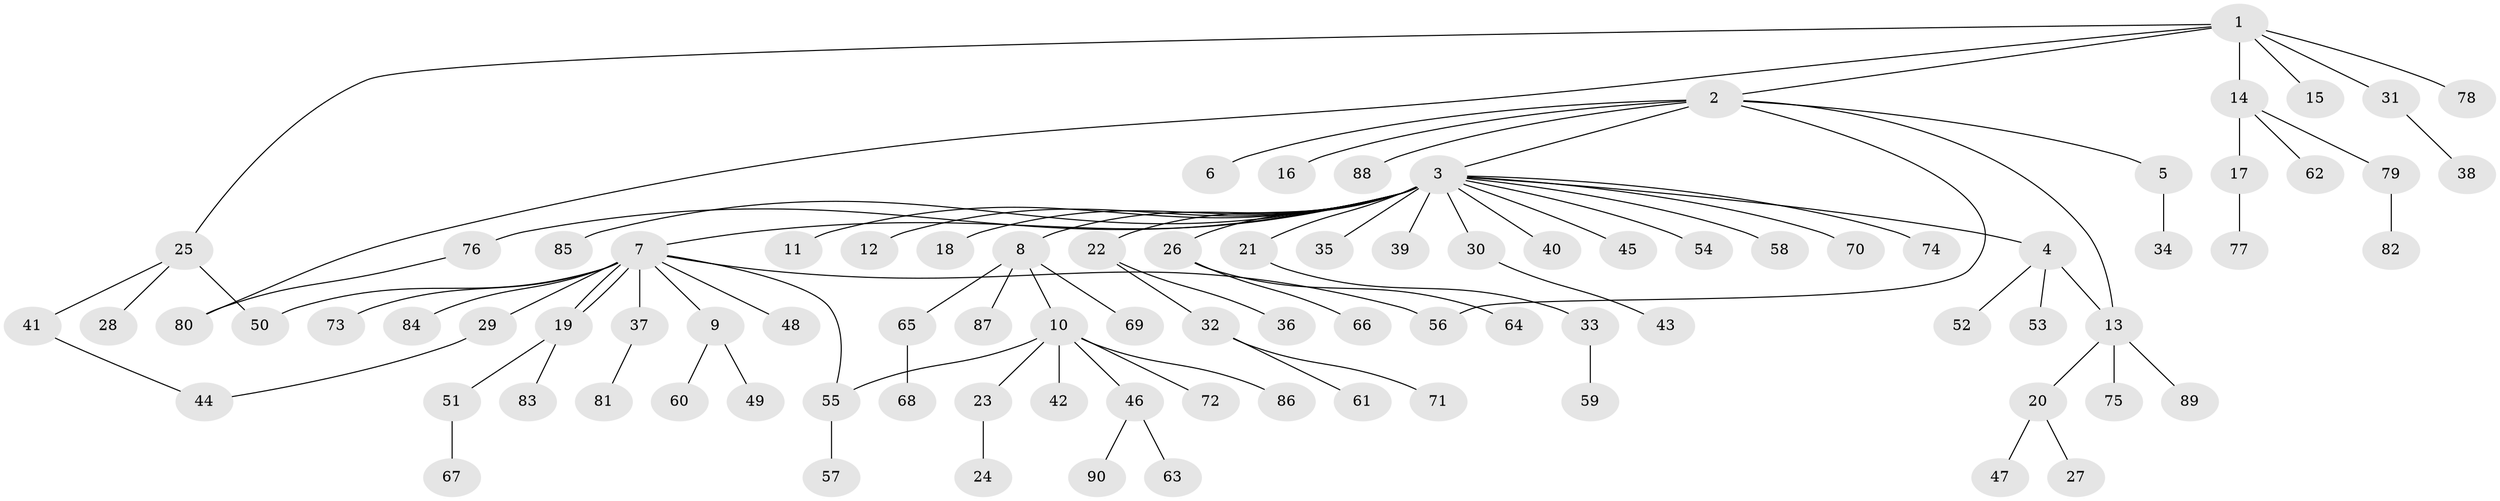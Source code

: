 // Generated by graph-tools (version 1.1) at 2025/26/03/09/25 03:26:04]
// undirected, 90 vertices, 96 edges
graph export_dot {
graph [start="1"]
  node [color=gray90,style=filled];
  1;
  2;
  3;
  4;
  5;
  6;
  7;
  8;
  9;
  10;
  11;
  12;
  13;
  14;
  15;
  16;
  17;
  18;
  19;
  20;
  21;
  22;
  23;
  24;
  25;
  26;
  27;
  28;
  29;
  30;
  31;
  32;
  33;
  34;
  35;
  36;
  37;
  38;
  39;
  40;
  41;
  42;
  43;
  44;
  45;
  46;
  47;
  48;
  49;
  50;
  51;
  52;
  53;
  54;
  55;
  56;
  57;
  58;
  59;
  60;
  61;
  62;
  63;
  64;
  65;
  66;
  67;
  68;
  69;
  70;
  71;
  72;
  73;
  74;
  75;
  76;
  77;
  78;
  79;
  80;
  81;
  82;
  83;
  84;
  85;
  86;
  87;
  88;
  89;
  90;
  1 -- 2;
  1 -- 14;
  1 -- 15;
  1 -- 25;
  1 -- 31;
  1 -- 78;
  1 -- 80;
  2 -- 3;
  2 -- 5;
  2 -- 6;
  2 -- 13;
  2 -- 16;
  2 -- 56;
  2 -- 88;
  3 -- 4;
  3 -- 7;
  3 -- 8;
  3 -- 11;
  3 -- 12;
  3 -- 18;
  3 -- 21;
  3 -- 22;
  3 -- 26;
  3 -- 30;
  3 -- 35;
  3 -- 39;
  3 -- 40;
  3 -- 45;
  3 -- 54;
  3 -- 58;
  3 -- 70;
  3 -- 74;
  3 -- 76;
  3 -- 85;
  4 -- 13;
  4 -- 52;
  4 -- 53;
  5 -- 34;
  7 -- 9;
  7 -- 19;
  7 -- 19;
  7 -- 29;
  7 -- 37;
  7 -- 48;
  7 -- 50;
  7 -- 55;
  7 -- 56;
  7 -- 73;
  7 -- 84;
  8 -- 10;
  8 -- 65;
  8 -- 69;
  8 -- 87;
  9 -- 49;
  9 -- 60;
  10 -- 23;
  10 -- 42;
  10 -- 46;
  10 -- 55;
  10 -- 72;
  10 -- 86;
  13 -- 20;
  13 -- 75;
  13 -- 89;
  14 -- 17;
  14 -- 62;
  14 -- 79;
  17 -- 77;
  19 -- 51;
  19 -- 83;
  20 -- 27;
  20 -- 47;
  21 -- 33;
  22 -- 32;
  22 -- 36;
  23 -- 24;
  25 -- 28;
  25 -- 41;
  25 -- 50;
  26 -- 64;
  26 -- 66;
  29 -- 44;
  30 -- 43;
  31 -- 38;
  32 -- 61;
  32 -- 71;
  33 -- 59;
  37 -- 81;
  41 -- 44;
  46 -- 63;
  46 -- 90;
  51 -- 67;
  55 -- 57;
  65 -- 68;
  76 -- 80;
  79 -- 82;
}
